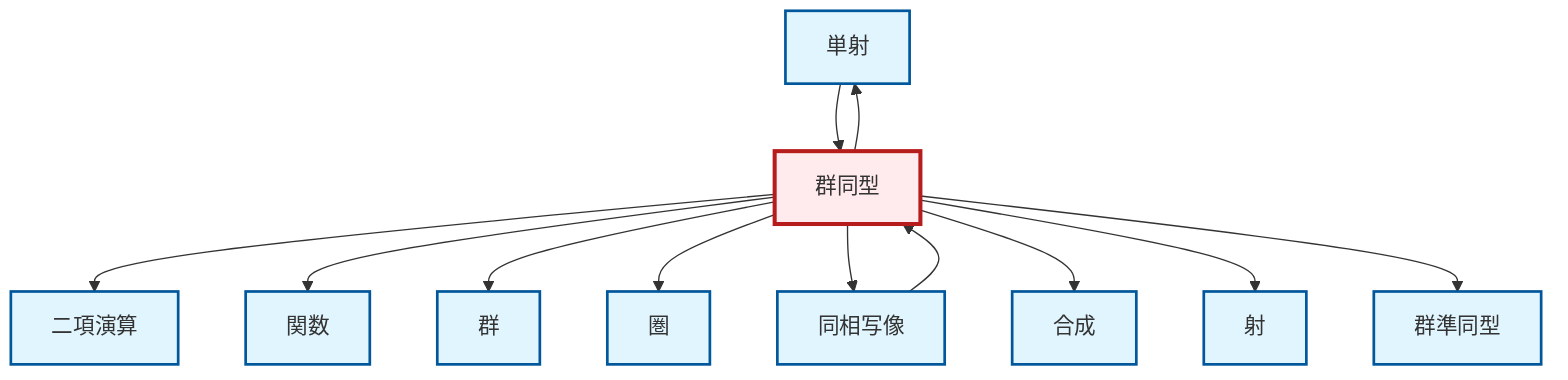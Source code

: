 graph TD
    classDef definition fill:#e1f5fe,stroke:#01579b,stroke-width:2px
    classDef theorem fill:#f3e5f5,stroke:#4a148c,stroke-width:2px
    classDef axiom fill:#fff3e0,stroke:#e65100,stroke-width:2px
    classDef example fill:#e8f5e9,stroke:#1b5e20,stroke-width:2px
    classDef current fill:#ffebee,stroke:#b71c1c,stroke-width:3px
    def-category["圏"]:::definition
    def-binary-operation["二項演算"]:::definition
    def-morphism["射"]:::definition
    def-homomorphism["群準同型"]:::definition
    def-monomorphism["単射"]:::definition
    def-group["群"]:::definition
    def-function["関数"]:::definition
    def-composition["合成"]:::definition
    def-isomorphism["群同型"]:::definition
    def-homeomorphism["同相写像"]:::definition
    def-isomorphism --> def-binary-operation
    def-isomorphism --> def-monomorphism
    def-isomorphism --> def-function
    def-isomorphism --> def-group
    def-isomorphism --> def-category
    def-isomorphism --> def-homeomorphism
    def-homeomorphism --> def-isomorphism
    def-isomorphism --> def-composition
    def-monomorphism --> def-isomorphism
    def-isomorphism --> def-morphism
    def-isomorphism --> def-homomorphism
    class def-isomorphism current